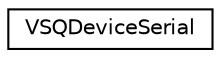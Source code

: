 digraph "Graphical Class Hierarchy"
{
 // LATEX_PDF_SIZE
  edge [fontname="Helvetica",fontsize="10",labelfontname="Helvetica",labelfontsize="10"];
  node [fontname="Helvetica",fontsize="10",shape=record];
  rankdir="LR";
  Node0 [label="VSQDeviceSerial",height=0.2,width=0.4,color="black", fillcolor="white", style="filled",URL="$class_v_s_q_device_serial.html",tooltip="Device serial number."];
}
